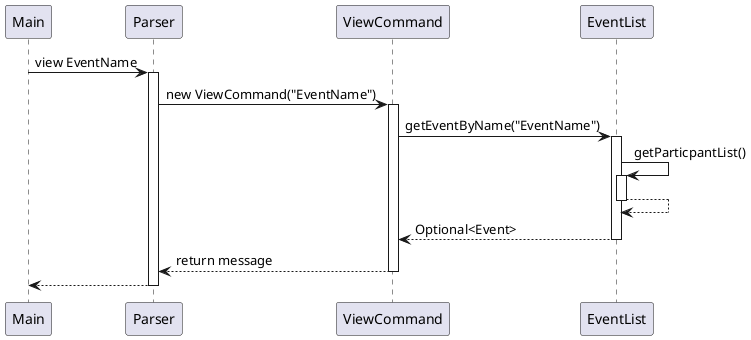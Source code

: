@startuml

Main -> Parser: view EventName
activate Parser
Parser -> ViewCommand: new ViewCommand("EventName")
activate ViewCommand
ViewCommand -> EventList: getEventByName("EventName")
activate EventList
EventList -> EventList: getParticpantList()
activate EventList
EventList -->EventList
deactivate EventList
EventList --> ViewCommand: Optional<Event>
deactivate EventList
ViewCommand --> Parser: return message
deactivate ViewCommand
Parser --> Main
deactivate Parser

@enduml